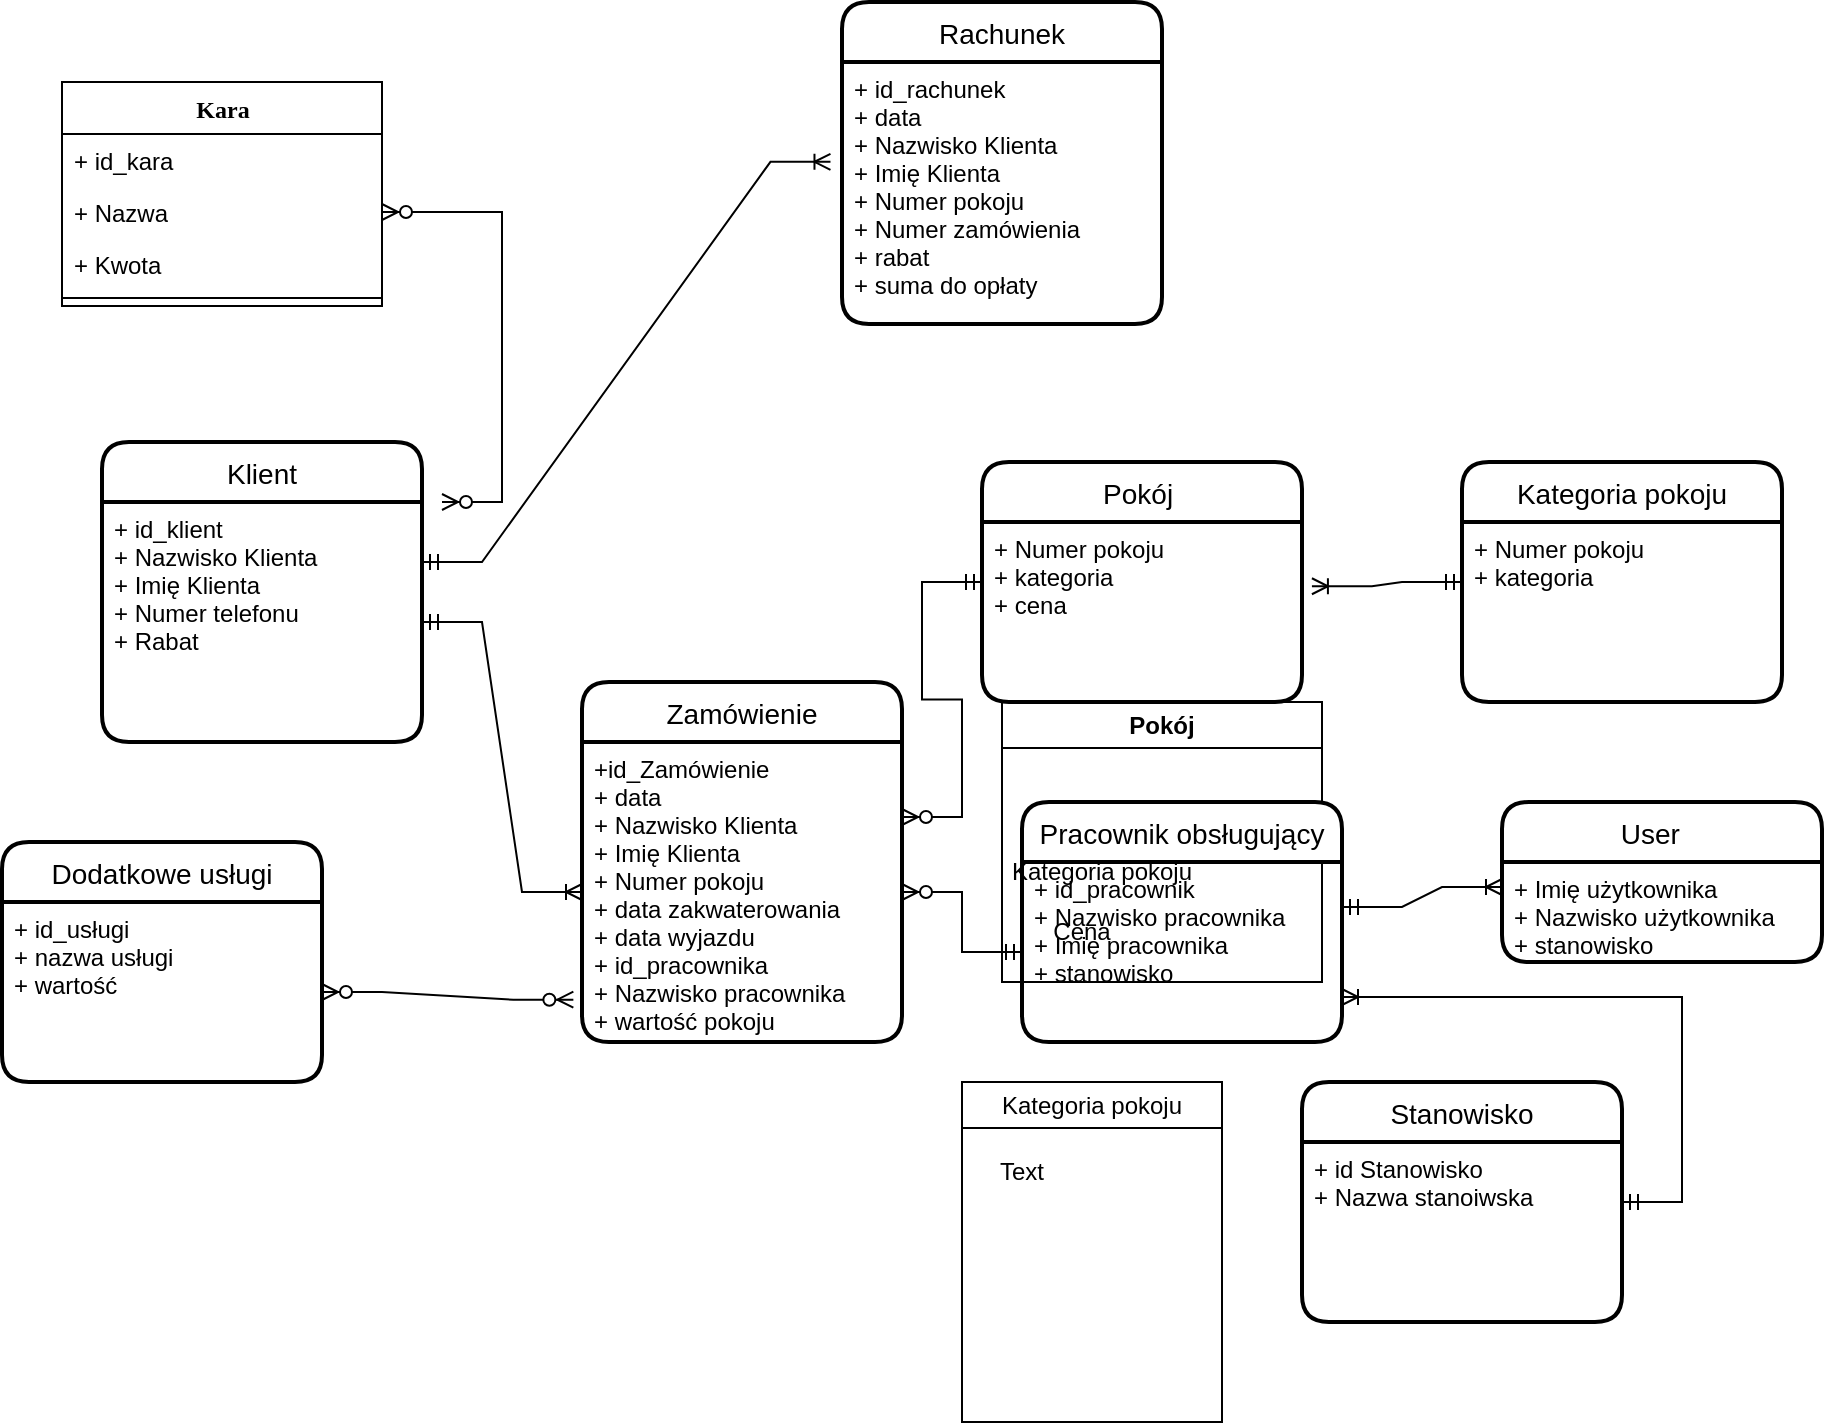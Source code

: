 <mxfile version="20.6.0" type="github">
  <diagram name="Page-1" id="9f46799a-70d6-7492-0946-bef42562c5a5">
    <mxGraphModel dx="2560" dy="623" grid="1" gridSize="10" guides="1" tooltips="1" connect="1" arrows="1" fold="1" page="1" pageScale="1" pageWidth="1100" pageHeight="850" background="none" math="0" shadow="0">
      <root>
        <mxCell id="0" />
        <mxCell id="1" parent="0" />
        <mxCell id="78961159f06e98e8-17" value="Kara" style="swimlane;html=1;fontStyle=1;align=center;verticalAlign=top;childLayout=stackLayout;horizontal=1;startSize=26;horizontalStack=0;resizeParent=1;resizeLast=0;collapsible=1;marginBottom=0;swimlaneFillColor=#ffffff;rounded=0;shadow=0;comic=0;labelBackgroundColor=none;strokeWidth=1;fillColor=none;fontFamily=Verdana;fontSize=12" parent="1" vertex="1">
          <mxGeometry x="30" y="140" width="160" height="112" as="geometry" />
        </mxCell>
        <mxCell id="78961159f06e98e8-21" value="+ id_kara" style="text;html=1;strokeColor=none;fillColor=none;align=left;verticalAlign=top;spacingLeft=4;spacingRight=4;whiteSpace=wrap;overflow=hidden;rotatable=0;points=[[0,0.5],[1,0.5]];portConstraint=eastwest;" parent="78961159f06e98e8-17" vertex="1">
          <mxGeometry y="26" width="160" height="26" as="geometry" />
        </mxCell>
        <mxCell id="78961159f06e98e8-23" value="+ Nazwa" style="text;html=1;strokeColor=none;fillColor=none;align=left;verticalAlign=top;spacingLeft=4;spacingRight=4;whiteSpace=wrap;overflow=hidden;rotatable=0;points=[[0,0.5],[1,0.5]];portConstraint=eastwest;" parent="78961159f06e98e8-17" vertex="1">
          <mxGeometry y="52" width="160" height="26" as="geometry" />
        </mxCell>
        <mxCell id="78961159f06e98e8-25" value="+ Kwota" style="text;html=1;strokeColor=none;fillColor=none;align=left;verticalAlign=top;spacingLeft=4;spacingRight=4;whiteSpace=wrap;overflow=hidden;rotatable=0;points=[[0,0.5],[1,0.5]];portConstraint=eastwest;" parent="78961159f06e98e8-17" vertex="1">
          <mxGeometry y="78" width="160" height="26" as="geometry" />
        </mxCell>
        <mxCell id="78961159f06e98e8-19" value="" style="line;html=1;strokeWidth=1;fillColor=none;align=left;verticalAlign=middle;spacingTop=-1;spacingLeft=3;spacingRight=3;rotatable=0;labelPosition=right;points=[];portConstraint=eastwest;" parent="78961159f06e98e8-17" vertex="1">
          <mxGeometry y="104" width="160" height="8" as="geometry" />
        </mxCell>
        <mxCell id="CgKqXJJ97rsR_wPB1YKD-1" value="Klient" style="swimlane;childLayout=stackLayout;horizontal=1;startSize=30;horizontalStack=0;rounded=1;fontSize=14;fontStyle=0;strokeWidth=2;resizeParent=0;resizeLast=1;shadow=0;dashed=0;align=center;" vertex="1" parent="1">
          <mxGeometry x="50" y="320" width="160" height="150" as="geometry" />
        </mxCell>
        <mxCell id="CgKqXJJ97rsR_wPB1YKD-2" value="+ id_klient&#xa;+ Nazwisko Klienta&#xa;+ Imię Klienta&#xa;+ Numer telefonu&#xa;+ Rabat" style="align=left;strokeColor=none;fillColor=none;spacingLeft=4;fontSize=12;verticalAlign=top;resizable=0;rotatable=0;part=1;" vertex="1" parent="CgKqXJJ97rsR_wPB1YKD-1">
          <mxGeometry y="30" width="160" height="120" as="geometry" />
        </mxCell>
        <mxCell id="9Uc7-UrBmsnEP-_rKTm--46" value="Pokój" style="swimlane;whiteSpace=wrap;html=1;" vertex="1" parent="1">
          <mxGeometry x="500" y="450" width="160" height="140" as="geometry" />
        </mxCell>
        <mxCell id="9Uc7-UrBmsnEP-_rKTm--47" value="N pokoju" style="text;html=1;strokeColor=none;fillColor=none;align=center;verticalAlign=middle;whiteSpace=wrap;rounded=0;" vertex="1" parent="9Uc7-UrBmsnEP-_rKTm--46">
          <mxGeometry x="10" y="40" width="60" height="30" as="geometry" />
        </mxCell>
        <mxCell id="9Uc7-UrBmsnEP-_rKTm--48" value="Kategoria pokoju" style="text;html=1;strokeColor=none;fillColor=none;align=center;verticalAlign=middle;whiteSpace=wrap;rounded=0;" vertex="1" parent="9Uc7-UrBmsnEP-_rKTm--46">
          <mxGeometry y="70" width="100" height="30" as="geometry" />
        </mxCell>
        <mxCell id="9Uc7-UrBmsnEP-_rKTm--49" value="Cena" style="text;html=1;strokeColor=none;fillColor=none;align=center;verticalAlign=middle;whiteSpace=wrap;rounded=0;" vertex="1" parent="9Uc7-UrBmsnEP-_rKTm--46">
          <mxGeometry x="10" y="100" width="60" height="30" as="geometry" />
        </mxCell>
        <mxCell id="CgKqXJJ97rsR_wPB1YKD-8" value="" style="edgeStyle=entityRelationEdgeStyle;fontSize=12;html=1;endArrow=ERzeroToMany;endFill=1;startArrow=ERzeroToMany;rounded=0;entryX=1;entryY=0.5;entryDx=0;entryDy=0;" edge="1" parent="1" target="78961159f06e98e8-23">
          <mxGeometry width="100" height="100" relative="1" as="geometry">
            <mxPoint x="220" y="350" as="sourcePoint" />
            <mxPoint x="120" y="130" as="targetPoint" />
          </mxGeometry>
        </mxCell>
        <mxCell id="9Uc7-UrBmsnEP-_rKTm--50" value="&lt;span style=&quot;font-weight: 400;&quot;&gt;Kategoria pokoju&lt;/span&gt;" style="swimlane;whiteSpace=wrap;html=1;" vertex="1" parent="1">
          <mxGeometry x="480" y="640" width="130" height="170" as="geometry" />
        </mxCell>
        <mxCell id="9Uc7-UrBmsnEP-_rKTm--52" value="Text" style="text;html=1;strokeColor=none;fillColor=none;align=center;verticalAlign=middle;whiteSpace=wrap;rounded=0;" vertex="1" parent="9Uc7-UrBmsnEP-_rKTm--50">
          <mxGeometry y="30" width="60" height="30" as="geometry" />
        </mxCell>
        <mxCell id="CgKqXJJ97rsR_wPB1YKD-15" value="Zamówienie" style="swimlane;childLayout=stackLayout;horizontal=1;startSize=30;horizontalStack=0;rounded=1;fontSize=14;fontStyle=0;strokeWidth=2;resizeParent=0;resizeLast=1;shadow=0;dashed=0;align=center;" vertex="1" parent="1">
          <mxGeometry x="290" y="440" width="160" height="180" as="geometry" />
        </mxCell>
        <mxCell id="CgKqXJJ97rsR_wPB1YKD-16" value="+id_Zamówienie&#xa;+ data&#xa;+ Nazwisko Klienta&#xa;+ Imię Klienta&#xa;+ Numer pokoju&#xa;+ data zakwaterowania&#xa;+ data wyjazdu&#xa;+ id_pracownika&#xa;+ Nazwisko pracownika&#xa;+ wartość pokoju" style="align=left;strokeColor=none;fillColor=none;spacingLeft=4;fontSize=12;verticalAlign=top;resizable=0;rotatable=0;part=1;" vertex="1" parent="CgKqXJJ97rsR_wPB1YKD-15">
          <mxGeometry y="30" width="160" height="150" as="geometry" />
        </mxCell>
        <mxCell id="CgKqXJJ97rsR_wPB1YKD-20" value="" style="edgeStyle=entityRelationEdgeStyle;fontSize=12;html=1;endArrow=ERoneToMany;startArrow=ERmandOne;rounded=0;exitX=1;exitY=0.5;exitDx=0;exitDy=0;entryX=0;entryY=0.5;entryDx=0;entryDy=0;" edge="1" parent="1" source="CgKqXJJ97rsR_wPB1YKD-2" target="CgKqXJJ97rsR_wPB1YKD-16">
          <mxGeometry width="100" height="100" relative="1" as="geometry">
            <mxPoint x="480" y="640" as="sourcePoint" />
            <mxPoint x="580" y="540" as="targetPoint" />
          </mxGeometry>
        </mxCell>
        <mxCell id="CgKqXJJ97rsR_wPB1YKD-21" value="Pokój " style="swimlane;childLayout=stackLayout;horizontal=1;startSize=30;horizontalStack=0;rounded=1;fontSize=14;fontStyle=0;strokeWidth=2;resizeParent=0;resizeLast=1;shadow=0;dashed=0;align=center;" vertex="1" parent="1">
          <mxGeometry x="490" y="330" width="160" height="120" as="geometry" />
        </mxCell>
        <mxCell id="CgKqXJJ97rsR_wPB1YKD-22" value="+ Numer pokoju&#xa;+ kategoria&#xa;+ cena" style="align=left;strokeColor=none;fillColor=none;spacingLeft=4;fontSize=12;verticalAlign=top;resizable=0;rotatable=0;part=1;" vertex="1" parent="CgKqXJJ97rsR_wPB1YKD-21">
          <mxGeometry y="30" width="160" height="90" as="geometry" />
        </mxCell>
        <mxCell id="CgKqXJJ97rsR_wPB1YKD-23" value="" style="edgeStyle=entityRelationEdgeStyle;fontSize=12;html=1;endArrow=ERzeroToMany;startArrow=ERmandOne;rounded=0;entryX=1;entryY=0.25;entryDx=0;entryDy=0;" edge="1" parent="1" source="CgKqXJJ97rsR_wPB1YKD-21" target="CgKqXJJ97rsR_wPB1YKD-16">
          <mxGeometry width="100" height="100" relative="1" as="geometry">
            <mxPoint x="480" y="520" as="sourcePoint" />
            <mxPoint x="530" y="590" as="targetPoint" />
          </mxGeometry>
        </mxCell>
        <mxCell id="CgKqXJJ97rsR_wPB1YKD-24" value="Pracownik obsługujący" style="swimlane;childLayout=stackLayout;horizontal=1;startSize=30;horizontalStack=0;rounded=1;fontSize=14;fontStyle=0;strokeWidth=2;resizeParent=0;resizeLast=1;shadow=0;dashed=0;align=center;" vertex="1" parent="1">
          <mxGeometry x="510" y="500" width="160" height="120" as="geometry" />
        </mxCell>
        <mxCell id="CgKqXJJ97rsR_wPB1YKD-25" value="+ id_pracownik&#xa;+ Nazwisko pracownika&#xa;+ Imię pracownika&#xa;+ stanowisko&#xa;" style="align=left;strokeColor=none;fillColor=none;spacingLeft=4;fontSize=12;verticalAlign=top;resizable=0;rotatable=0;part=1;" vertex="1" parent="CgKqXJJ97rsR_wPB1YKD-24">
          <mxGeometry y="30" width="160" height="90" as="geometry" />
        </mxCell>
        <mxCell id="CgKqXJJ97rsR_wPB1YKD-26" value="" style="edgeStyle=entityRelationEdgeStyle;fontSize=12;html=1;endArrow=ERzeroToMany;startArrow=ERmandOne;rounded=0;exitX=0;exitY=0.5;exitDx=0;exitDy=0;" edge="1" parent="1" source="CgKqXJJ97rsR_wPB1YKD-25" target="CgKqXJJ97rsR_wPB1YKD-16">
          <mxGeometry width="100" height="100" relative="1" as="geometry">
            <mxPoint x="480" y="520" as="sourcePoint" />
            <mxPoint x="580" y="420" as="targetPoint" />
          </mxGeometry>
        </mxCell>
        <mxCell id="CgKqXJJ97rsR_wPB1YKD-30" value="Kategoria pokoju" style="swimlane;childLayout=stackLayout;horizontal=1;startSize=30;horizontalStack=0;rounded=1;fontSize=14;fontStyle=0;strokeWidth=2;resizeParent=0;resizeLast=1;shadow=0;dashed=0;align=center;" vertex="1" parent="1">
          <mxGeometry x="730" y="330" width="160" height="120" as="geometry" />
        </mxCell>
        <mxCell id="CgKqXJJ97rsR_wPB1YKD-31" value="+ Numer pokoju&#xa;+ kategoria" style="align=left;strokeColor=none;fillColor=none;spacingLeft=4;fontSize=12;verticalAlign=top;resizable=0;rotatable=0;part=1;" vertex="1" parent="CgKqXJJ97rsR_wPB1YKD-30">
          <mxGeometry y="30" width="160" height="90" as="geometry" />
        </mxCell>
        <mxCell id="CgKqXJJ97rsR_wPB1YKD-32" value="" style="edgeStyle=entityRelationEdgeStyle;fontSize=12;html=1;endArrow=ERoneToMany;startArrow=ERmandOne;rounded=0;entryX=1.031;entryY=0.357;entryDx=0;entryDy=0;entryPerimeter=0;exitX=0;exitY=0.5;exitDx=0;exitDy=0;" edge="1" parent="1" source="CgKqXJJ97rsR_wPB1YKD-30" target="CgKqXJJ97rsR_wPB1YKD-22">
          <mxGeometry width="100" height="100" relative="1" as="geometry">
            <mxPoint x="780" y="411" as="sourcePoint" />
            <mxPoint x="880" y="311" as="targetPoint" />
          </mxGeometry>
        </mxCell>
        <mxCell id="CgKqXJJ97rsR_wPB1YKD-33" value="Dodatkowe usługi" style="swimlane;childLayout=stackLayout;horizontal=1;startSize=30;horizontalStack=0;rounded=1;fontSize=14;fontStyle=0;strokeWidth=2;resizeParent=0;resizeLast=1;shadow=0;dashed=0;align=center;" vertex="1" parent="1">
          <mxGeometry y="520" width="160" height="120" as="geometry" />
        </mxCell>
        <mxCell id="CgKqXJJ97rsR_wPB1YKD-34" value="+ id_usługi&#xa;+ nazwa usługi&#xa;+ wartość" style="align=left;strokeColor=none;fillColor=none;spacingLeft=4;fontSize=12;verticalAlign=top;resizable=0;rotatable=0;part=1;" vertex="1" parent="CgKqXJJ97rsR_wPB1YKD-33">
          <mxGeometry y="30" width="160" height="90" as="geometry" />
        </mxCell>
        <mxCell id="CgKqXJJ97rsR_wPB1YKD-35" value="" style="edgeStyle=entityRelationEdgeStyle;fontSize=12;html=1;endArrow=ERzeroToMany;endFill=1;startArrow=ERzeroToMany;rounded=0;exitX=1;exitY=0.5;exitDx=0;exitDy=0;entryX=-0.027;entryY=0.859;entryDx=0;entryDy=0;entryPerimeter=0;" edge="1" parent="1" source="CgKqXJJ97rsR_wPB1YKD-34" target="CgKqXJJ97rsR_wPB1YKD-16">
          <mxGeometry width="100" height="100" relative="1" as="geometry">
            <mxPoint x="70" y="505" as="sourcePoint" />
            <mxPoint x="310" y="680" as="targetPoint" />
          </mxGeometry>
        </mxCell>
        <mxCell id="CgKqXJJ97rsR_wPB1YKD-36" value="User   " style="swimlane;childLayout=stackLayout;horizontal=1;startSize=30;horizontalStack=0;rounded=1;fontSize=14;fontStyle=0;strokeWidth=2;resizeParent=0;resizeLast=1;shadow=0;dashed=0;align=center;" vertex="1" parent="1">
          <mxGeometry x="750" y="500" width="160" height="80" as="geometry" />
        </mxCell>
        <mxCell id="CgKqXJJ97rsR_wPB1YKD-37" value="+ Imię użytkownika&#xa;+ Nazwisko użytkownika&#xa;+ stanowisko&#xa;" style="align=left;strokeColor=none;fillColor=none;spacingLeft=4;fontSize=12;verticalAlign=top;resizable=0;rotatable=0;part=1;" vertex="1" parent="CgKqXJJ97rsR_wPB1YKD-36">
          <mxGeometry y="30" width="160" height="50" as="geometry" />
        </mxCell>
        <mxCell id="CgKqXJJ97rsR_wPB1YKD-38" value="" style="edgeStyle=entityRelationEdgeStyle;fontSize=12;html=1;endArrow=ERoneToMany;startArrow=ERmandOne;rounded=0;entryX=0;entryY=0.25;entryDx=0;entryDy=0;exitX=1;exitY=0.25;exitDx=0;exitDy=0;" edge="1" parent="1" source="CgKqXJJ97rsR_wPB1YKD-25" target="CgKqXJJ97rsR_wPB1YKD-37">
          <mxGeometry width="100" height="100" relative="1" as="geometry">
            <mxPoint x="370" y="670" as="sourcePoint" />
            <mxPoint x="470" y="570" as="targetPoint" />
          </mxGeometry>
        </mxCell>
        <mxCell id="CgKqXJJ97rsR_wPB1YKD-39" value="Stanowisko" style="swimlane;childLayout=stackLayout;horizontal=1;startSize=30;horizontalStack=0;rounded=1;fontSize=14;fontStyle=0;strokeWidth=2;resizeParent=0;resizeLast=1;shadow=0;dashed=0;align=center;" vertex="1" parent="1">
          <mxGeometry x="650" y="640" width="160" height="120" as="geometry" />
        </mxCell>
        <mxCell id="CgKqXJJ97rsR_wPB1YKD-40" value="+ id Stanowisko&#xa;+ Nazwa stanoiwska" style="align=left;strokeColor=none;fillColor=none;spacingLeft=4;fontSize=12;verticalAlign=top;resizable=0;rotatable=0;part=1;" vertex="1" parent="CgKqXJJ97rsR_wPB1YKD-39">
          <mxGeometry y="30" width="160" height="90" as="geometry" />
        </mxCell>
        <mxCell id="CgKqXJJ97rsR_wPB1YKD-41" value="" style="edgeStyle=entityRelationEdgeStyle;fontSize=12;html=1;endArrow=ERoneToMany;startArrow=ERmandOne;rounded=0;entryX=1;entryY=0.75;entryDx=0;entryDy=0;" edge="1" parent="1" source="CgKqXJJ97rsR_wPB1YKD-39" target="CgKqXJJ97rsR_wPB1YKD-25">
          <mxGeometry width="100" height="100" relative="1" as="geometry">
            <mxPoint x="400" y="800" as="sourcePoint" />
            <mxPoint x="710" y="650" as="targetPoint" />
          </mxGeometry>
        </mxCell>
        <mxCell id="CgKqXJJ97rsR_wPB1YKD-55" value="Rachunek" style="swimlane;childLayout=stackLayout;horizontal=1;startSize=30;horizontalStack=0;rounded=1;fontSize=14;fontStyle=0;strokeWidth=2;resizeParent=0;resizeLast=1;shadow=0;dashed=0;align=center;" vertex="1" parent="1">
          <mxGeometry x="420" y="100" width="160" height="161" as="geometry" />
        </mxCell>
        <mxCell id="CgKqXJJ97rsR_wPB1YKD-56" value="+ id_rachunek&#xa;+ data&#xa;+ Nazwisko Klienta&#xa;+ Imię Klienta&#xa;+ Numer pokoju&#xa;+ Numer zamówienia&#xa;+ rabat&#xa;+ suma do opłaty" style="align=left;strokeColor=none;fillColor=none;spacingLeft=4;fontSize=12;verticalAlign=top;resizable=0;rotatable=0;part=1;" vertex="1" parent="CgKqXJJ97rsR_wPB1YKD-55">
          <mxGeometry y="30" width="160" height="131" as="geometry" />
        </mxCell>
        <mxCell id="CgKqXJJ97rsR_wPB1YKD-57" value="" style="edgeStyle=entityRelationEdgeStyle;fontSize=12;html=1;endArrow=ERoneToMany;startArrow=ERmandOne;rounded=0;exitX=1;exitY=0.25;exitDx=0;exitDy=0;entryX=-0.036;entryY=0.381;entryDx=0;entryDy=0;entryPerimeter=0;" edge="1" parent="1" source="CgKqXJJ97rsR_wPB1YKD-2" target="CgKqXJJ97rsR_wPB1YKD-56">
          <mxGeometry width="100" height="100" relative="1" as="geometry">
            <mxPoint x="270" y="360" as="sourcePoint" />
            <mxPoint x="370" y="260" as="targetPoint" />
          </mxGeometry>
        </mxCell>
      </root>
    </mxGraphModel>
  </diagram>
</mxfile>
